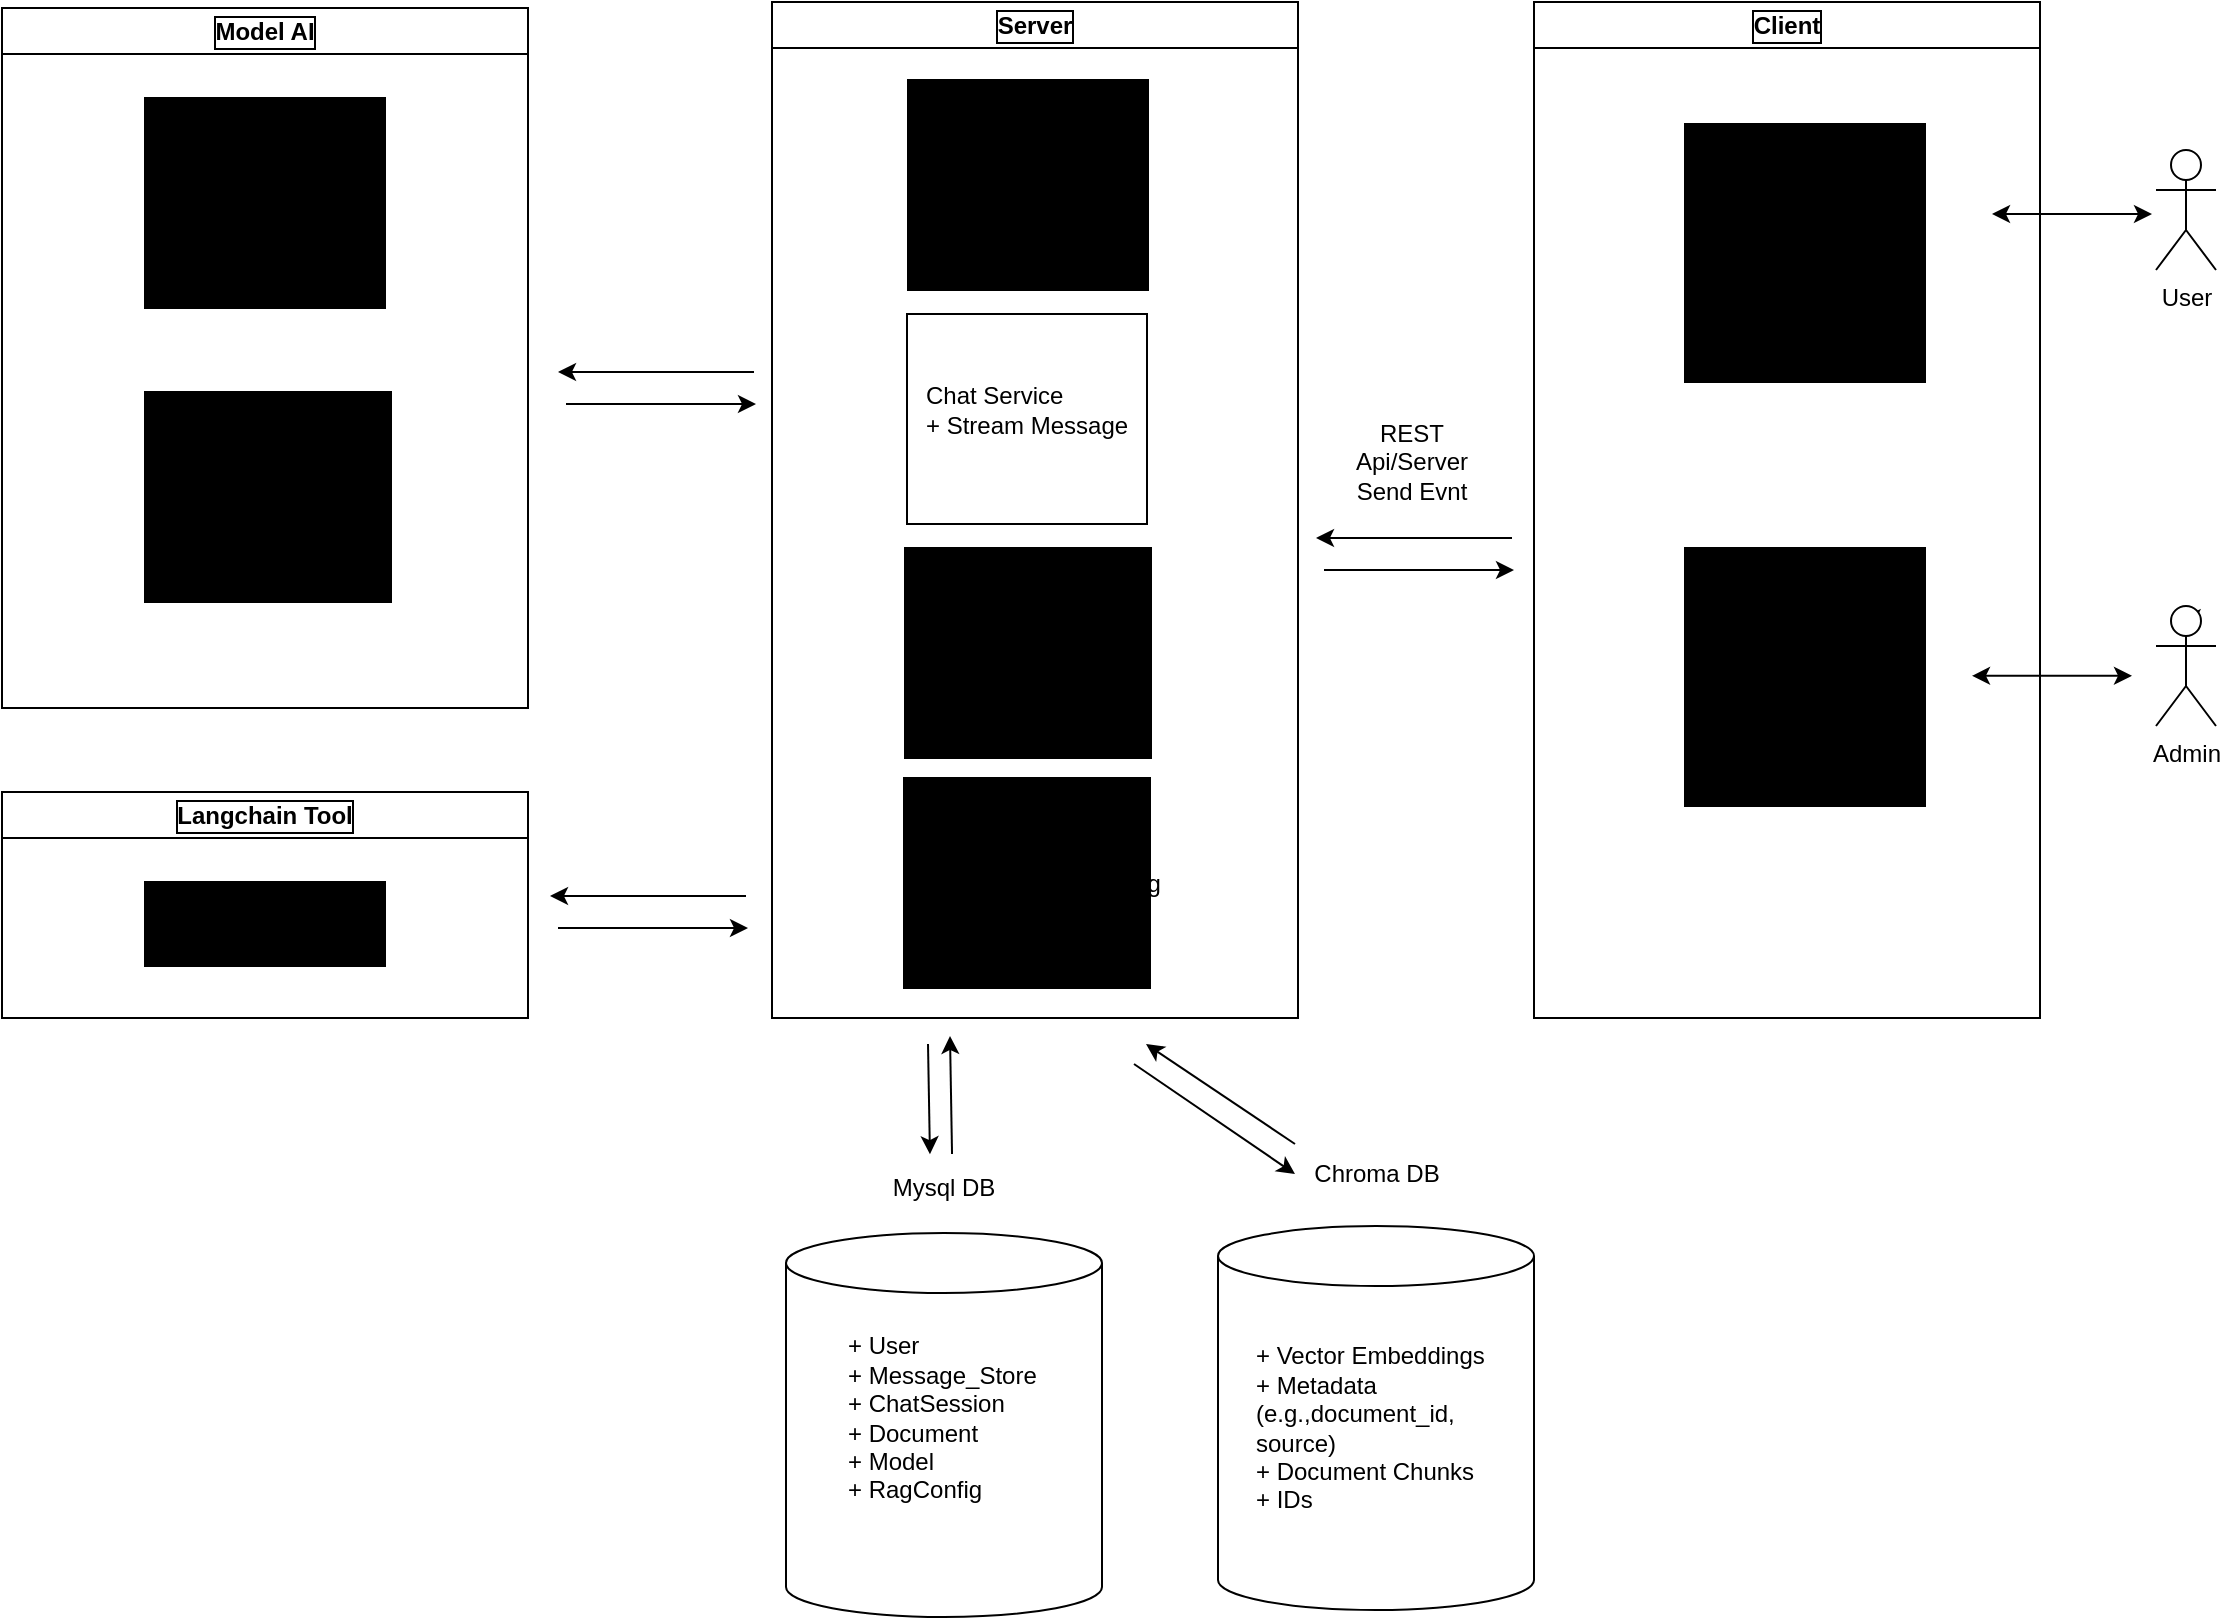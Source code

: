 <mxfile version="28.2.5">
  <diagram name="Page-1" id="9KPdKtcACoM_GFBxQ4EV">
    <mxGraphModel dx="2229" dy="760" grid="0" gridSize="10" guides="1" tooltips="1" connect="1" arrows="1" fold="1" page="1" pageScale="1" pageWidth="850" pageHeight="1100" background="light-dark(#FFFFFF,#FFF3F3)" math="0" shadow="0">
      <root>
        <mxCell id="0" />
        <mxCell id="1" parent="0" />
        <mxCell id="EhkZEXSdakADHh1apIjV-5" value="User" style="shape=umlActor;verticalLabelPosition=bottom;verticalAlign=top;html=1;outlineConnect=0;strokeColor=light-dark(#000000,#171717);fontColor=light-dark(#000000,#0B0B0B);fillColor=light-dark(#FFFFFF,#272727);" vertex="1" parent="1">
          <mxGeometry x="620" y="127" width="30" height="60" as="geometry" />
        </mxCell>
        <mxCell id="EhkZEXSdakADHh1apIjV-49" style="edgeStyle=orthogonalEdgeStyle;rounded=0;orthogonalLoop=1;jettySize=auto;html=1;exitX=0.75;exitY=0.1;exitDx=0;exitDy=0;exitPerimeter=0;" edge="1" parent="1" source="EhkZEXSdakADHh1apIjV-6">
          <mxGeometry relative="1" as="geometry">
            <mxPoint x="633.294" y="361.941" as="targetPoint" />
          </mxGeometry>
        </mxCell>
        <mxCell id="EhkZEXSdakADHh1apIjV-6" value="Admin" style="shape=umlActor;verticalLabelPosition=bottom;verticalAlign=top;html=1;outlineConnect=0;strokeColor=light-dark(#000000,#171717);fontColor=light-dark(#000000,#0B0B0B);fillColor=light-dark(#FFFFFF,#3A3A3A);" vertex="1" parent="1">
          <mxGeometry x="620" y="355" width="30" height="60" as="geometry" />
        </mxCell>
        <mxCell id="EhkZEXSdakADHh1apIjV-11" value="Client" style="swimlane;whiteSpace=wrap;html=1;labelBorderColor=light-dark(#000000,#000000);strokeColor=light-dark(#000000,#5E5E5E);fillColor=light-dark(#FFFFFF,#2F2F2F);" vertex="1" parent="1">
          <mxGeometry x="309" y="53" width="253" height="508" as="geometry" />
        </mxCell>
        <mxCell id="EhkZEXSdakADHh1apIjV-18" value="" style="rounded=0;whiteSpace=wrap;html=1;fillColor=light-dark(#000000,#F7EBEB);strokeColor=light-dark(#000000,#5C5C5C);" vertex="1" parent="EhkZEXSdakADHh1apIjV-11">
          <mxGeometry x="75.5" y="61" width="120" height="129" as="geometry" />
        </mxCell>
        <mxCell id="EhkZEXSdakADHh1apIjV-21" value="Client Feature:&lt;div&gt;+ Chat with chatbot&lt;/div&gt;&lt;div&gt;+ View chat history&lt;/div&gt;" style="text;html=1;align=left;verticalAlign=middle;whiteSpace=wrap;rounded=0;fontColor=light-dark(#000000,#000000);" vertex="1" parent="EhkZEXSdakADHh1apIjV-11">
          <mxGeometry x="82.5" y="94" width="113" height="30" as="geometry" />
        </mxCell>
        <mxCell id="EhkZEXSdakADHh1apIjV-29" value="" style="group" vertex="1" connectable="0" parent="EhkZEXSdakADHh1apIjV-11">
          <mxGeometry x="75.5" y="273" width="120" height="129" as="geometry" />
        </mxCell>
        <mxCell id="EhkZEXSdakADHh1apIjV-20" value="" style="rounded=0;whiteSpace=wrap;html=1;fillColor=light-dark(#000000,#F7EBEB);strokeColor=light-dark(#000000,#5C5C5C);" vertex="1" parent="EhkZEXSdakADHh1apIjV-29">
          <mxGeometry width="120" height="129" as="geometry" />
        </mxCell>
        <mxCell id="EhkZEXSdakADHh1apIjV-22" value="Admin Feature:&lt;div&gt;+&amp;nbsp;&lt;span style=&quot;background-color: transparent;&quot;&gt;Document Management&lt;/span&gt;&lt;br&gt;&lt;/div&gt;&lt;div&gt;&lt;span style=&quot;background-color: transparent;&quot;&gt;+&amp;nbsp;&lt;/span&gt;&lt;span style=&quot;background-color: transparent;&quot;&gt;Upload Documents&lt;/span&gt;&lt;/div&gt;&lt;div&gt;&lt;span style=&quot;background-color: transparent;&quot;&gt;+ Analytic Dashboard&lt;/span&gt;&lt;/div&gt;" style="text;html=1;align=left;verticalAlign=middle;whiteSpace=wrap;rounded=0;fontColor=light-dark(#000000,#000000);" vertex="1" parent="EhkZEXSdakADHh1apIjV-29">
          <mxGeometry x="2" y="33" width="118" height="38" as="geometry" />
        </mxCell>
        <mxCell id="EhkZEXSdakADHh1apIjV-14" value="" style="endArrow=classic;startArrow=classic;html=1;rounded=0;strokeColor=light-dark(#000000,#313131);" edge="1" parent="EhkZEXSdakADHh1apIjV-11">
          <mxGeometry width="50" height="50" relative="1" as="geometry">
            <mxPoint x="229" y="106" as="sourcePoint" />
            <mxPoint x="309" y="106" as="targetPoint" />
          </mxGeometry>
        </mxCell>
        <mxCell id="EhkZEXSdakADHh1apIjV-24" value="Server" style="swimlane;whiteSpace=wrap;html=1;labelBorderColor=light-dark(#000000,#000000);strokeColor=light-dark(#000000,#5E5E5E);fillColor=light-dark(#FFFFFF,#2F2F2F);" vertex="1" parent="1">
          <mxGeometry x="-72" y="53" width="263" height="508" as="geometry" />
        </mxCell>
        <mxCell id="EhkZEXSdakADHh1apIjV-33" value="" style="rounded=0;whiteSpace=wrap;html=1;fillColor=light-dark(#000000,#F7EBEB);strokeColor=light-dark(#000000,#5C5C5C);" vertex="1" parent="EhkZEXSdakADHh1apIjV-24">
          <mxGeometry x="68" y="39" width="120" height="105" as="geometry" />
        </mxCell>
        <mxCell id="EhkZEXSdakADHh1apIjV-34" value="&lt;div&gt;User Service&lt;/div&gt;&lt;div&gt;+ Login/Register&lt;/div&gt;&lt;div&gt;+ JWT Token&lt;/div&gt;&lt;div&gt;+ Session Management&lt;/div&gt;" style="text;html=1;align=left;verticalAlign=middle;whiteSpace=wrap;rounded=0;fontColor=light-dark(#000000,#000000);" vertex="1" parent="EhkZEXSdakADHh1apIjV-24">
          <mxGeometry x="75" y="72" width="110" height="30" as="geometry" />
        </mxCell>
        <mxCell id="EhkZEXSdakADHh1apIjV-35" value="" style="rounded=0;whiteSpace=wrap;html=1;fillColor=light-dark(#FFFFFF, #f7ebeb);strokeColor=light-dark(#000000,#5C5C5C);" vertex="1" parent="EhkZEXSdakADHh1apIjV-24">
          <mxGeometry x="67.5" y="156" width="120" height="105" as="geometry" />
        </mxCell>
        <mxCell id="EhkZEXSdakADHh1apIjV-36" value="&lt;div&gt;&lt;span style=&quot;background-color: transparent;&quot;&gt;Chat Service&lt;/span&gt;&lt;/div&gt;&lt;div&gt;&lt;span style=&quot;background-color: transparent;&quot;&gt;+ Stream Message&lt;br&gt;&lt;/span&gt;&lt;/div&gt;" style="text;html=1;align=left;verticalAlign=middle;whiteSpace=wrap;rounded=0;fontColor=light-dark(#000000,#000000);" vertex="1" parent="EhkZEXSdakADHh1apIjV-24">
          <mxGeometry x="74.5" y="189" width="110" height="30" as="geometry" />
        </mxCell>
        <mxCell id="EhkZEXSdakADHh1apIjV-38" value="" style="rounded=0;whiteSpace=wrap;html=1;fillColor=light-dark(#000000,#F7EBEB);strokeColor=light-dark(#000000,#5C5C5C);" vertex="1" parent="EhkZEXSdakADHh1apIjV-24">
          <mxGeometry x="66.5" y="273" width="123" height="105" as="geometry" />
        </mxCell>
        <mxCell id="EhkZEXSdakADHh1apIjV-39" value="&lt;div&gt;History Service&lt;/div&gt;&lt;div&gt;+ Get Chat Session&lt;br&gt;+ List Chat History&lt;/div&gt;" style="text;html=1;align=left;verticalAlign=middle;whiteSpace=wrap;rounded=0;fontColor=light-dark(#000000,#000000);" vertex="1" parent="EhkZEXSdakADHh1apIjV-24">
          <mxGeometry x="73" y="310.5" width="110" height="30" as="geometry" />
        </mxCell>
        <mxCell id="EhkZEXSdakADHh1apIjV-41" value="" style="rounded=0;whiteSpace=wrap;html=1;fillColor=light-dark(#000000,#F7EBEB);strokeColor=light-dark(#000000,#5C5C5C);" vertex="1" parent="EhkZEXSdakADHh1apIjV-24">
          <mxGeometry x="66" y="388" width="123" height="105" as="geometry" />
        </mxCell>
        <mxCell id="EhkZEXSdakADHh1apIjV-42" value="&lt;div&gt;RAG Service&lt;/div&gt;&lt;div&gt;+ Generate Embedding&lt;/div&gt;&lt;div&gt;+ Store Embedding&lt;/div&gt;" style="text;html=1;align=left;verticalAlign=middle;whiteSpace=wrap;rounded=0;fontColor=light-dark(#000000,#000000);" vertex="1" parent="EhkZEXSdakADHh1apIjV-24">
          <mxGeometry x="68" y="425.5" width="129.5" height="30" as="geometry" />
        </mxCell>
        <mxCell id="EhkZEXSdakADHh1apIjV-15" value="" style="endArrow=classic;startArrow=classic;html=1;rounded=0;strokeColor=light-dark(#000000,#313131);" edge="1" parent="1">
          <mxGeometry width="50" height="50" relative="1" as="geometry">
            <mxPoint x="528" y="389.91" as="sourcePoint" />
            <mxPoint x="608" y="389.91" as="targetPoint" />
          </mxGeometry>
        </mxCell>
        <mxCell id="EhkZEXSdakADHh1apIjV-45" value="&lt;font style=&quot;color: light-dark(rgb(0, 0, 0), rgb(7, 7, 7));&quot;&gt;REST Api/Server Send Evnt&lt;/font&gt;" style="text;html=1;align=center;verticalAlign=middle;whiteSpace=wrap;rounded=0;" vertex="1" parent="1">
          <mxGeometry x="208" y="263" width="80" height="40" as="geometry" />
        </mxCell>
        <mxCell id="EhkZEXSdakADHh1apIjV-46" value="" style="endArrow=classic;html=1;rounded=0;strokeColor=light-dark(#000000,#292929);" edge="1" parent="1">
          <mxGeometry width="50" height="50" relative="1" as="geometry">
            <mxPoint x="298" y="321" as="sourcePoint" />
            <mxPoint x="200" y="321" as="targetPoint" />
          </mxGeometry>
        </mxCell>
        <mxCell id="EhkZEXSdakADHh1apIjV-48" value="" style="endArrow=classic;html=1;rounded=0;strokeColor=light-dark(#000000,#292929);" edge="1" parent="1">
          <mxGeometry width="50" height="50" relative="1" as="geometry">
            <mxPoint x="204" y="337" as="sourcePoint" />
            <mxPoint x="299" y="337" as="targetPoint" />
          </mxGeometry>
        </mxCell>
        <mxCell id="EhkZEXSdakADHh1apIjV-50" value="" style="shape=cylinder3;whiteSpace=wrap;html=1;boundedLbl=1;backgroundOutline=1;size=15;strokeColor=light-dark(#000000,#A2A2A2);fillColor=light-dark(#FFFFFF, #f7ebeb);" vertex="1" parent="1">
          <mxGeometry x="-65" y="668.5" width="158" height="192" as="geometry" />
        </mxCell>
        <mxCell id="EhkZEXSdakADHh1apIjV-51" value="" style="shape=cylinder3;whiteSpace=wrap;html=1;boundedLbl=1;backgroundOutline=1;size=15;strokeColor=light-dark(#000000,#A2A2A2);fillColor=light-dark(#FFFFFF, #f7ebeb);" vertex="1" parent="1">
          <mxGeometry x="151" y="665" width="158" height="192" as="geometry" />
        </mxCell>
        <mxCell id="EhkZEXSdakADHh1apIjV-52" value="&lt;font style=&quot;color: light-dark(rgb(0, 0, 0), rgb(37, 37, 37));&quot;&gt;Mysql DB&lt;/font&gt;" style="text;html=1;align=center;verticalAlign=middle;whiteSpace=wrap;rounded=0;" vertex="1" parent="1">
          <mxGeometry x="-16" y="630.5" width="60" height="30" as="geometry" />
        </mxCell>
        <mxCell id="EhkZEXSdakADHh1apIjV-53" value="&lt;font style=&quot;color: light-dark(rgb(0, 0, 0), rgb(37, 37, 37));&quot;&gt;Chroma DB&lt;/font&gt;" style="text;html=1;align=center;verticalAlign=middle;whiteSpace=wrap;rounded=0;" vertex="1" parent="1">
          <mxGeometry x="189.5" y="624" width="81" height="30" as="geometry" />
        </mxCell>
        <mxCell id="EhkZEXSdakADHh1apIjV-54" value="+ User&lt;div&gt;+ Message_Store&lt;/div&gt;&lt;div&gt;+ ChatSession&lt;/div&gt;&lt;div&gt;+ Document&lt;/div&gt;&lt;div&gt;+ Model&lt;/div&gt;&lt;div&gt;+ RagConfig&lt;/div&gt;" style="text;html=1;align=left;verticalAlign=middle;whiteSpace=wrap;rounded=0;fontColor=light-dark(#000000,#000000);" vertex="1" parent="1">
          <mxGeometry x="-36.5" y="745.5" width="129.5" height="30" as="geometry" />
        </mxCell>
        <mxCell id="EhkZEXSdakADHh1apIjV-55" value="+ Vector Embeddings&lt;br&gt;+ Metadata (e.g.,document_id, source)&lt;br&gt;+ Document Chunks&lt;br&gt;+ IDs" style="text;html=1;align=left;verticalAlign=middle;whiteSpace=wrap;rounded=0;fontColor=light-dark(#000000,#000000);" vertex="1" parent="1">
          <mxGeometry x="168" y="717" width="124" height="97" as="geometry" />
        </mxCell>
        <mxCell id="EhkZEXSdakADHh1apIjV-57" value="" style="endArrow=classic;html=1;rounded=0;strokeColor=light-dark(#000000,#292929);entryX=0.383;entryY=-0.046;entryDx=0;entryDy=0;entryPerimeter=0;" edge="1" parent="1" target="EhkZEXSdakADHh1apIjV-52">
          <mxGeometry width="50" height="50" relative="1" as="geometry">
            <mxPoint x="6" y="574" as="sourcePoint" />
            <mxPoint x="6" y="620" as="targetPoint" />
          </mxGeometry>
        </mxCell>
        <mxCell id="EhkZEXSdakADHh1apIjV-58" value="" style="endArrow=classic;html=1;rounded=0;strokeColor=light-dark(#000000,#292929);exitX=0.567;exitY=-0.05;exitDx=0;exitDy=0;exitPerimeter=0;" edge="1" parent="1" source="EhkZEXSdakADHh1apIjV-52">
          <mxGeometry width="50" height="50" relative="1" as="geometry">
            <mxPoint x="18" y="615" as="sourcePoint" />
            <mxPoint x="17" y="570" as="targetPoint" />
          </mxGeometry>
        </mxCell>
        <mxCell id="EhkZEXSdakADHh1apIjV-61" value="" style="endArrow=classic;html=1;rounded=0;strokeColor=light-dark(#000000,#292929);entryX=0;entryY=0.5;entryDx=0;entryDy=0;" edge="1" parent="1" target="EhkZEXSdakADHh1apIjV-53">
          <mxGeometry width="50" height="50" relative="1" as="geometry">
            <mxPoint x="109" y="584" as="sourcePoint" />
            <mxPoint x="233.75" y="604.0" as="targetPoint" />
          </mxGeometry>
        </mxCell>
        <mxCell id="EhkZEXSdakADHh1apIjV-62" value="" style="endArrow=classic;html=1;rounded=0;strokeColor=light-dark(#000000,#292929);exitX=0;exitY=0;exitDx=0;exitDy=0;" edge="1" parent="1" source="EhkZEXSdakADHh1apIjV-53">
          <mxGeometry width="50" height="50" relative="1" as="geometry">
            <mxPoint x="224.5" y="612.5" as="sourcePoint" />
            <mxPoint x="115" y="574" as="targetPoint" />
          </mxGeometry>
        </mxCell>
        <mxCell id="EhkZEXSdakADHh1apIjV-64" value="Model AI" style="swimlane;whiteSpace=wrap;html=1;labelBorderColor=light-dark(#000000,#000000);strokeColor=light-dark(#000000,#5E5E5E);fillColor=light-dark(#FFFFFF,#2F2F2F);" vertex="1" parent="1">
          <mxGeometry x="-457" y="56" width="263" height="350" as="geometry" />
        </mxCell>
        <mxCell id="EhkZEXSdakADHh1apIjV-65" value="" style="rounded=0;whiteSpace=wrap;html=1;fillColor=light-dark(#000000,#F7EBEB);strokeColor=light-dark(#000000,#5C5C5C);" vertex="1" parent="EhkZEXSdakADHh1apIjV-64">
          <mxGeometry x="71.5" y="45" width="120" height="105" as="geometry" />
        </mxCell>
        <mxCell id="EhkZEXSdakADHh1apIjV-66" value="&lt;div&gt;LLM model&lt;/div&gt;&lt;div&gt;+ Gemma 1b&lt;/div&gt;&lt;div&gt;+ Llama3.2 3B&lt;/div&gt;" style="text;html=1;align=left;verticalAlign=middle;whiteSpace=wrap;rounded=0;fontColor=light-dark(#000000,#000000);" vertex="1" parent="EhkZEXSdakADHh1apIjV-64">
          <mxGeometry x="78.5" y="78" width="110" height="30" as="geometry" />
        </mxCell>
        <mxCell id="EhkZEXSdakADHh1apIjV-72" value="" style="rounded=0;whiteSpace=wrap;html=1;fillColor=light-dark(#000000,#F7EBEB);strokeColor=light-dark(#000000,#5C5C5C);" vertex="1" parent="EhkZEXSdakADHh1apIjV-64">
          <mxGeometry x="71.5" y="192" width="123" height="105" as="geometry" />
        </mxCell>
        <mxCell id="EhkZEXSdakADHh1apIjV-73" value="&lt;div&gt;Embedding Model&lt;/div&gt;&lt;div&gt;+ bge-m3&lt;/div&gt;&lt;div&gt;+ nomic-embbed-text&lt;/div&gt;" style="text;html=1;align=left;verticalAlign=middle;whiteSpace=wrap;rounded=0;fontColor=light-dark(#000000,#000000);" vertex="1" parent="EhkZEXSdakADHh1apIjV-64">
          <mxGeometry x="73.5" y="229.5" width="129.5" height="30" as="geometry" />
        </mxCell>
        <mxCell id="EhkZEXSdakADHh1apIjV-74" value="" style="endArrow=classic;html=1;rounded=0;strokeColor=light-dark(#000000,#292929);" edge="1" parent="1">
          <mxGeometry width="50" height="50" relative="1" as="geometry">
            <mxPoint x="-81" y="238" as="sourcePoint" />
            <mxPoint x="-179" y="238" as="targetPoint" />
          </mxGeometry>
        </mxCell>
        <mxCell id="EhkZEXSdakADHh1apIjV-75" value="" style="endArrow=classic;html=1;rounded=0;strokeColor=light-dark(#000000,#292929);" edge="1" parent="1">
          <mxGeometry width="50" height="50" relative="1" as="geometry">
            <mxPoint x="-175" y="254" as="sourcePoint" />
            <mxPoint x="-80" y="254" as="targetPoint" />
          </mxGeometry>
        </mxCell>
        <mxCell id="EhkZEXSdakADHh1apIjV-77" value="Langchain Tool" style="swimlane;whiteSpace=wrap;html=1;labelBorderColor=light-dark(#000000,#000000);strokeColor=light-dark(#000000,#5E5E5E);fillColor=light-dark(#FFFFFF,#2F2F2F);" vertex="1" parent="1">
          <mxGeometry x="-457" y="448" width="263" height="113" as="geometry" />
        </mxCell>
        <mxCell id="EhkZEXSdakADHh1apIjV-78" value="" style="rounded=0;whiteSpace=wrap;html=1;fillColor=light-dark(#000000,#F7EBEB);strokeColor=light-dark(#000000,#5C5C5C);" vertex="1" parent="EhkZEXSdakADHh1apIjV-77">
          <mxGeometry x="71.5" y="45" width="120" height="42" as="geometry" />
        </mxCell>
        <mxCell id="EhkZEXSdakADHh1apIjV-79" value="&lt;div&gt;Wiki tool langchain&lt;/div&gt;" style="text;html=1;align=left;verticalAlign=middle;whiteSpace=wrap;rounded=0;fontColor=light-dark(#000000,#000000);" vertex="1" parent="EhkZEXSdakADHh1apIjV-77">
          <mxGeometry x="80" y="52" width="110" height="30" as="geometry" />
        </mxCell>
        <mxCell id="EhkZEXSdakADHh1apIjV-83" value="" style="endArrow=classic;html=1;rounded=0;strokeColor=light-dark(#000000,#292929);" edge="1" parent="1">
          <mxGeometry width="50" height="50" relative="1" as="geometry">
            <mxPoint x="-85" y="500" as="sourcePoint" />
            <mxPoint x="-183" y="500" as="targetPoint" />
          </mxGeometry>
        </mxCell>
        <mxCell id="EhkZEXSdakADHh1apIjV-84" value="" style="endArrow=classic;html=1;rounded=0;strokeColor=light-dark(#000000,#292929);" edge="1" parent="1">
          <mxGeometry width="50" height="50" relative="1" as="geometry">
            <mxPoint x="-179" y="516" as="sourcePoint" />
            <mxPoint x="-84" y="516" as="targetPoint" />
          </mxGeometry>
        </mxCell>
      </root>
    </mxGraphModel>
  </diagram>
</mxfile>
